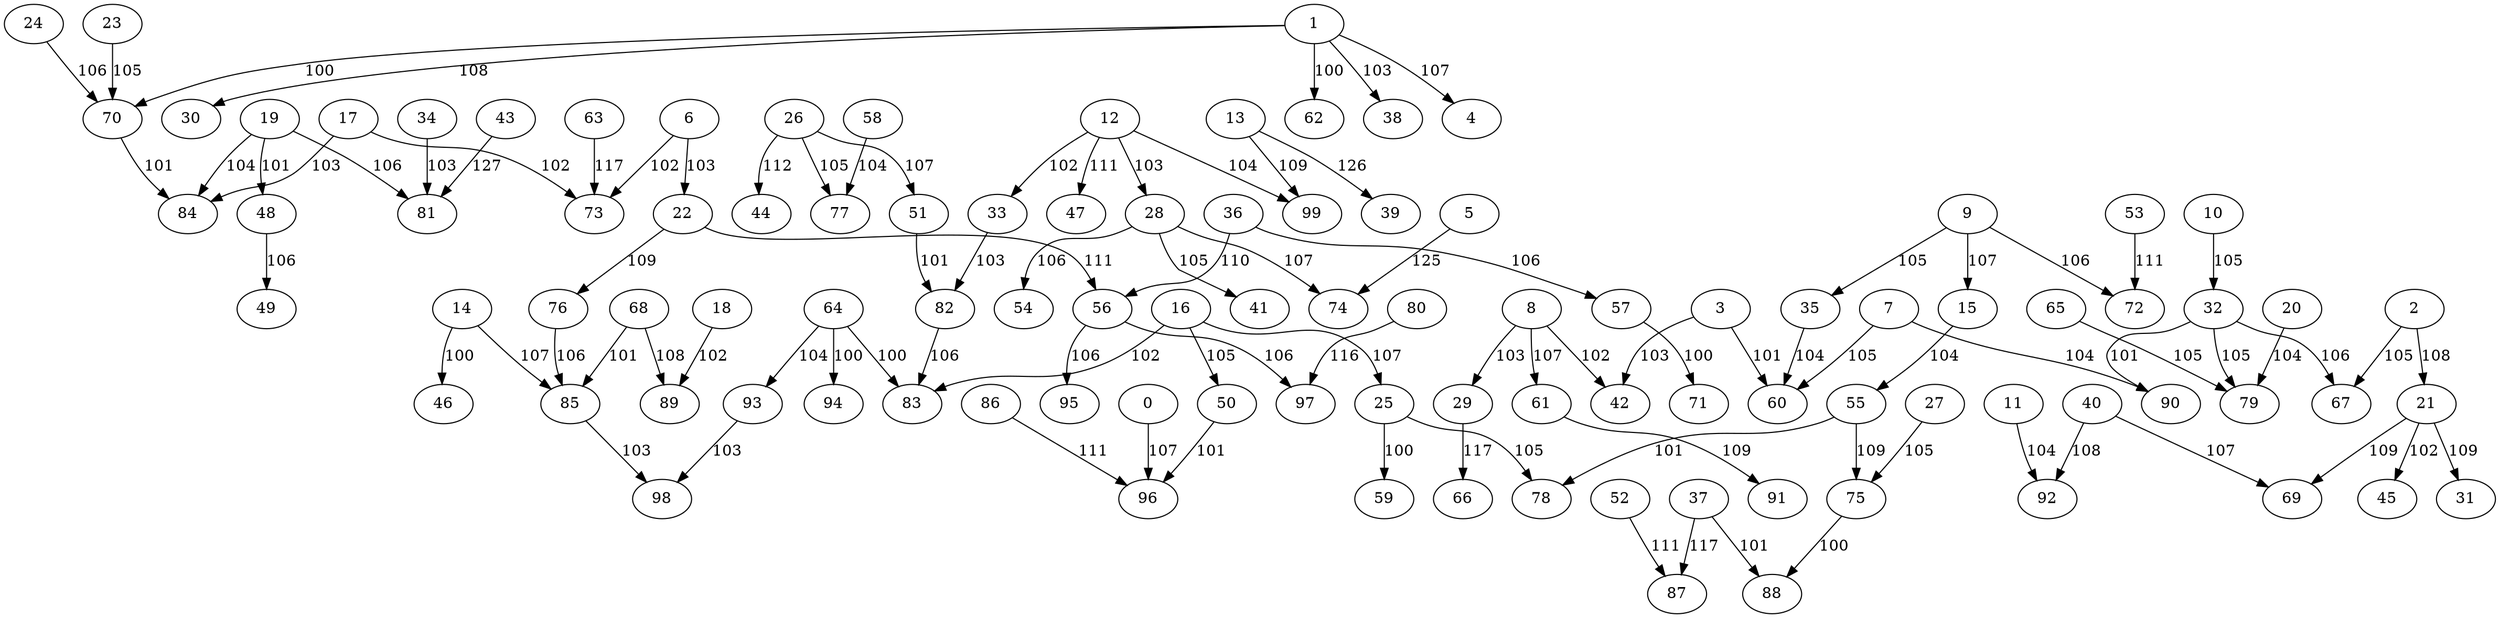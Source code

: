 digraph example{
1 -> 62[label= "100"];
25 -> 59[label= "100"];
75 -> 88[label= "100"];
57 -> 71[label= "100"];
64 -> 83[label= "100"];
64 -> 94[label= "100"];
1 -> 70[label= "100"];
14 -> 46[label= "100"];
68 -> 85[label= "101"];
70 -> 84[label= "101"];
50 -> 96[label= "101"];
51 -> 82[label= "101"];
55 -> 78[label= "101"];
19 -> 48[label= "101"];
37 -> 88[label= "101"];
3 -> 60[label= "101"];
32 -> 90[label= "101"];
12 -> 33[label= "102"];
21 -> 45[label= "102"];
8 -> 42[label= "102"];
18 -> 89[label= "102"];
16 -> 83[label= "102"];
17 -> 73[label= "102"];
6 -> 73[label= "102"];
85 -> 98[label= "103"];
12 -> 28[label= "103"];
1 -> 38[label= "103"];
6 -> 22[label= "103"];
17 -> 84[label= "103"];
8 -> 29[label= "103"];
33 -> 82[label= "103"];
34 -> 81[label= "103"];
3 -> 42[label= "103"];
93 -> 98[label= "103"];
12 -> 99[label= "104"];
11 -> 92[label= "104"];
64 -> 93[label= "104"];
58 -> 77[label= "104"];
20 -> 79[label= "104"];
19 -> 84[label= "104"];
35 -> 60[label= "104"];
7 -> 90[label= "104"];
15 -> 55[label= "104"];
28 -> 41[label= "105"];
27 -> 75[label= "105"];
26 -> 77[label= "105"];
25 -> 78[label= "105"];
65 -> 79[label= "105"];
23 -> 70[label= "105"];
2 -> 67[label= "105"];
10 -> 32[label= "105"];
9 -> 35[label= "105"];
7 -> 60[label= "105"];
16 -> 50[label= "105"];
32 -> 79[label= "105"];
28 -> 54[label= "106"];
82 -> 83[label= "106"];
76 -> 85[label= "106"];
24 -> 70[label= "106"];
56 -> 95[label= "106"];
56 -> 97[label= "106"];
9 -> 72[label= "106"];
19 -> 81[label= "106"];
48 -> 49[label= "106"];
36 -> 57[label= "106"];
32 -> 67[label= "106"];
28 -> 74[label= "107"];
26 -> 51[label= "107"];
0 -> 96[label= "107"];
9 -> 15[label= "107"];
8 -> 61[label= "107"];
40 -> 69[label= "107"];
16 -> 25[label= "107"];
14 -> 85[label= "107"];
1 -> 4[label= "107"];
68 -> 89[label= "108"];
1 -> 30[label= "108"];
40 -> 92[label= "108"];
2 -> 21[label= "108"];
61 -> 91[label= "109"];
22 -> 76[label= "109"];
55 -> 75[label= "109"];
21 -> 69[label= "109"];
21 -> 31[label= "109"];
13 -> 99[label= "109"];
36 -> 56[label= "110"];
86 -> 96[label= "111"];
12 -> 47[label= "111"];
22 -> 56[label= "111"];
53 -> 72[label= "111"];
52 -> 87[label= "111"];
26 -> 44[label= "112"];
80 -> 97[label= "116"];
63 -> 73[label= "117"];
37 -> 87[label= "117"];
29 -> 66[label= "117"];
5 -> 74[label= "125"];
13 -> 39[label= "126"];
43 -> 81[label= "127"];
}
